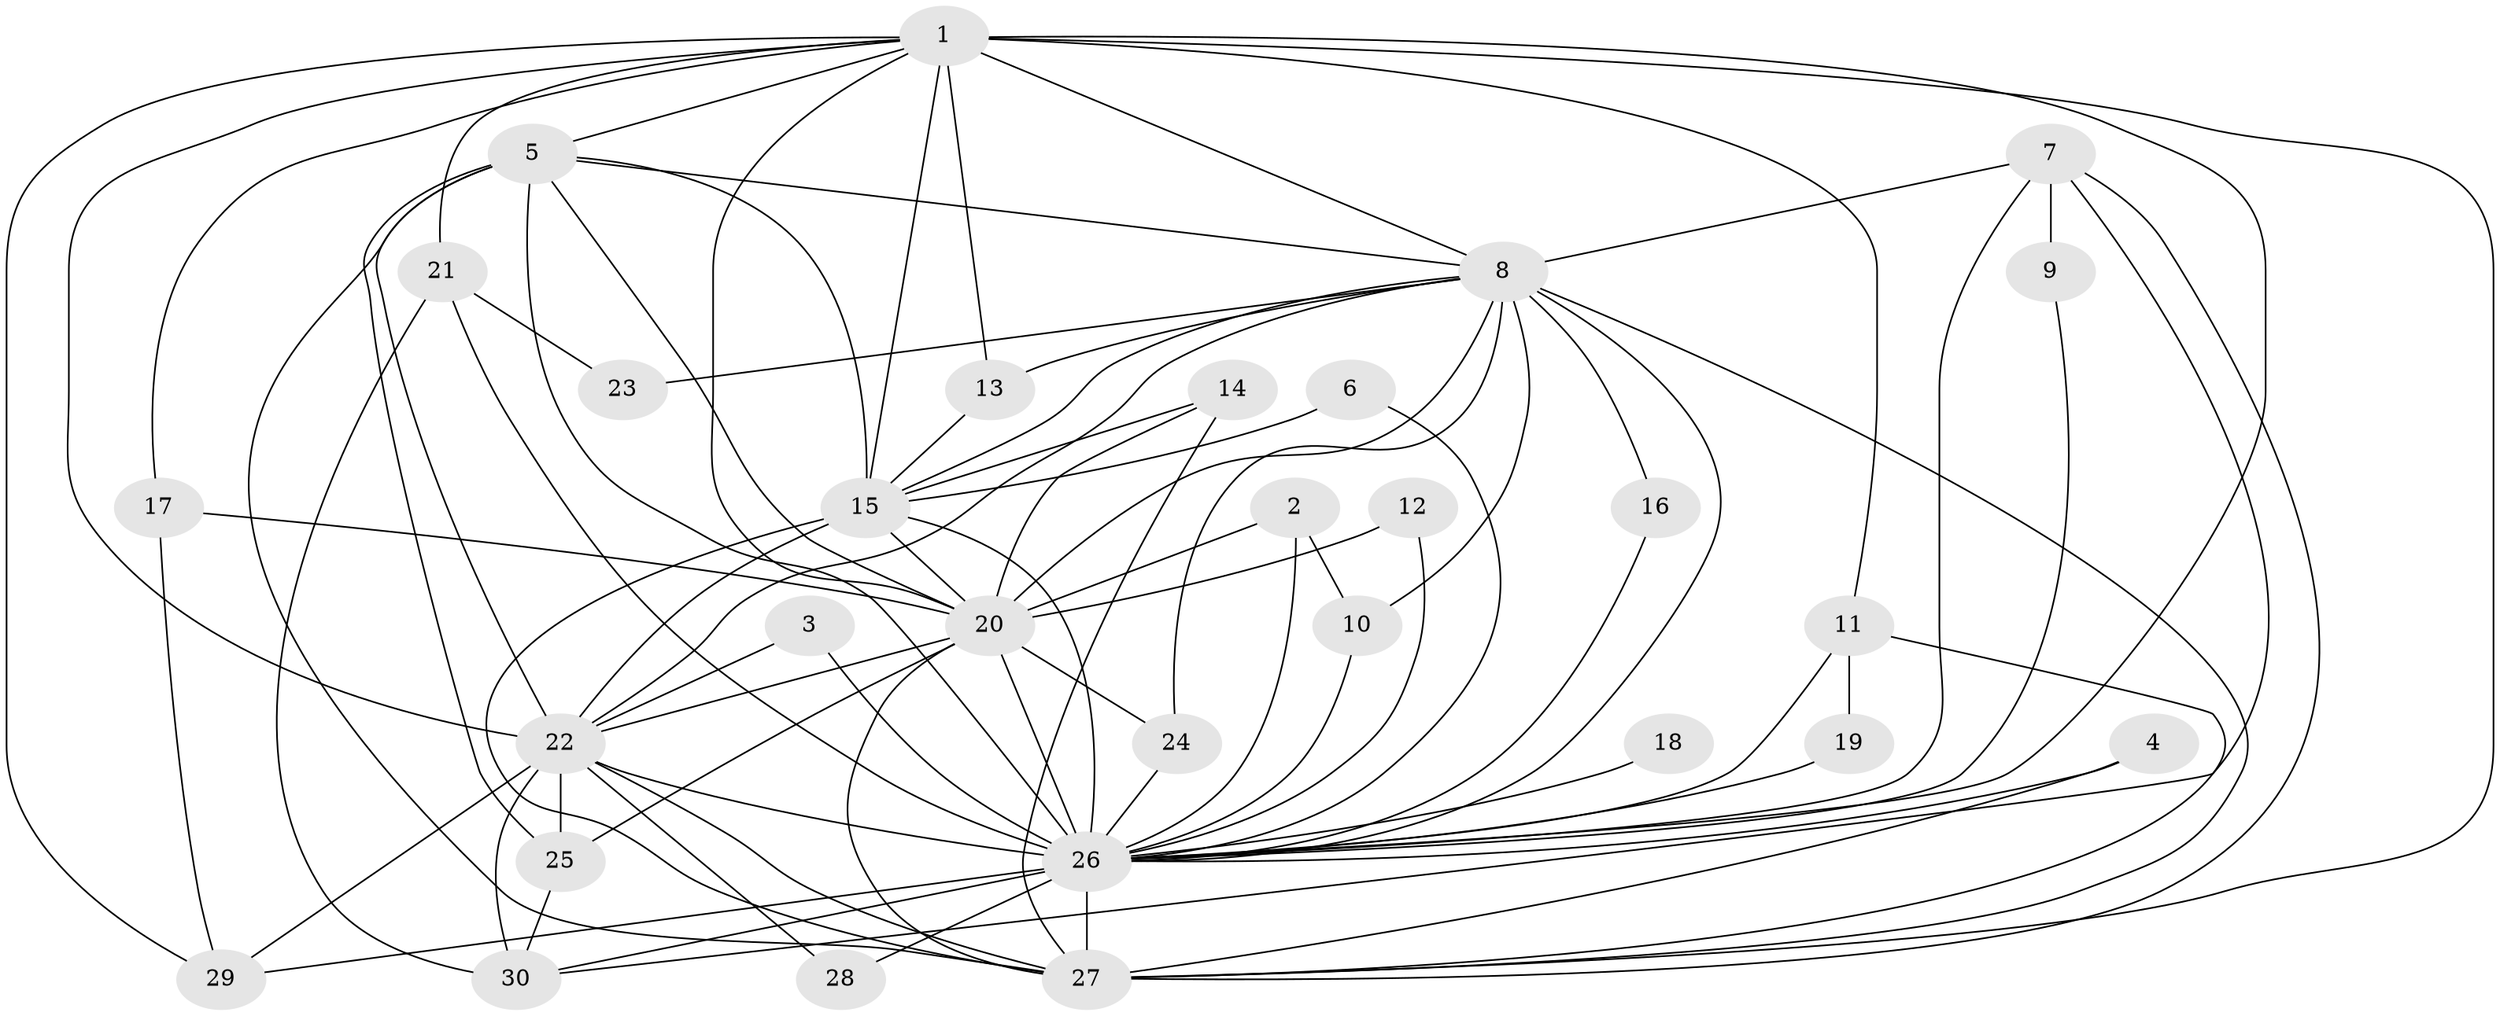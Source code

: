 // original degree distribution, {18: 0.016666666666666666, 14: 0.016666666666666666, 13: 0.03333333333333333, 22: 0.016666666666666666, 17: 0.03333333333333333, 12: 0.016666666666666666, 21: 0.016666666666666666, 10: 0.016666666666666666, 3: 0.18333333333333332, 2: 0.5, 6: 0.016666666666666666, 4: 0.1, 5: 0.03333333333333333}
// Generated by graph-tools (version 1.1) at 2025/49/03/09/25 03:49:41]
// undirected, 30 vertices, 83 edges
graph export_dot {
graph [start="1"]
  node [color=gray90,style=filled];
  1;
  2;
  3;
  4;
  5;
  6;
  7;
  8;
  9;
  10;
  11;
  12;
  13;
  14;
  15;
  16;
  17;
  18;
  19;
  20;
  21;
  22;
  23;
  24;
  25;
  26;
  27;
  28;
  29;
  30;
  1 -- 5 [weight=1.0];
  1 -- 8 [weight=1.0];
  1 -- 11 [weight=1.0];
  1 -- 13 [weight=1.0];
  1 -- 15 [weight=1.0];
  1 -- 17 [weight=1.0];
  1 -- 20 [weight=1.0];
  1 -- 21 [weight=1.0];
  1 -- 22 [weight=1.0];
  1 -- 26 [weight=2.0];
  1 -- 27 [weight=2.0];
  1 -- 29 [weight=1.0];
  2 -- 10 [weight=1.0];
  2 -- 20 [weight=1.0];
  2 -- 26 [weight=1.0];
  3 -- 22 [weight=1.0];
  3 -- 26 [weight=1.0];
  4 -- 26 [weight=1.0];
  4 -- 27 [weight=1.0];
  5 -- 8 [weight=1.0];
  5 -- 15 [weight=1.0];
  5 -- 20 [weight=1.0];
  5 -- 22 [weight=2.0];
  5 -- 25 [weight=1.0];
  5 -- 26 [weight=2.0];
  5 -- 27 [weight=2.0];
  6 -- 15 [weight=1.0];
  6 -- 26 [weight=1.0];
  7 -- 8 [weight=2.0];
  7 -- 9 [weight=1.0];
  7 -- 26 [weight=1.0];
  7 -- 27 [weight=1.0];
  7 -- 30 [weight=2.0];
  8 -- 10 [weight=1.0];
  8 -- 13 [weight=1.0];
  8 -- 15 [weight=1.0];
  8 -- 16 [weight=1.0];
  8 -- 20 [weight=2.0];
  8 -- 22 [weight=1.0];
  8 -- 23 [weight=1.0];
  8 -- 24 [weight=1.0];
  8 -- 26 [weight=2.0];
  8 -- 27 [weight=2.0];
  9 -- 26 [weight=1.0];
  10 -- 26 [weight=2.0];
  11 -- 19 [weight=1.0];
  11 -- 26 [weight=1.0];
  11 -- 27 [weight=1.0];
  12 -- 20 [weight=1.0];
  12 -- 26 [weight=1.0];
  13 -- 15 [weight=1.0];
  14 -- 15 [weight=1.0];
  14 -- 20 [weight=1.0];
  14 -- 27 [weight=1.0];
  15 -- 20 [weight=1.0];
  15 -- 22 [weight=1.0];
  15 -- 26 [weight=3.0];
  15 -- 27 [weight=2.0];
  16 -- 26 [weight=1.0];
  17 -- 20 [weight=1.0];
  17 -- 29 [weight=1.0];
  18 -- 26 [weight=1.0];
  19 -- 26 [weight=1.0];
  20 -- 22 [weight=1.0];
  20 -- 24 [weight=1.0];
  20 -- 25 [weight=2.0];
  20 -- 26 [weight=4.0];
  20 -- 27 [weight=3.0];
  21 -- 23 [weight=1.0];
  21 -- 26 [weight=1.0];
  21 -- 30 [weight=1.0];
  22 -- 25 [weight=1.0];
  22 -- 26 [weight=2.0];
  22 -- 27 [weight=2.0];
  22 -- 28 [weight=1.0];
  22 -- 29 [weight=1.0];
  22 -- 30 [weight=3.0];
  24 -- 26 [weight=2.0];
  25 -- 30 [weight=1.0];
  26 -- 27 [weight=4.0];
  26 -- 28 [weight=1.0];
  26 -- 29 [weight=1.0];
  26 -- 30 [weight=1.0];
}
